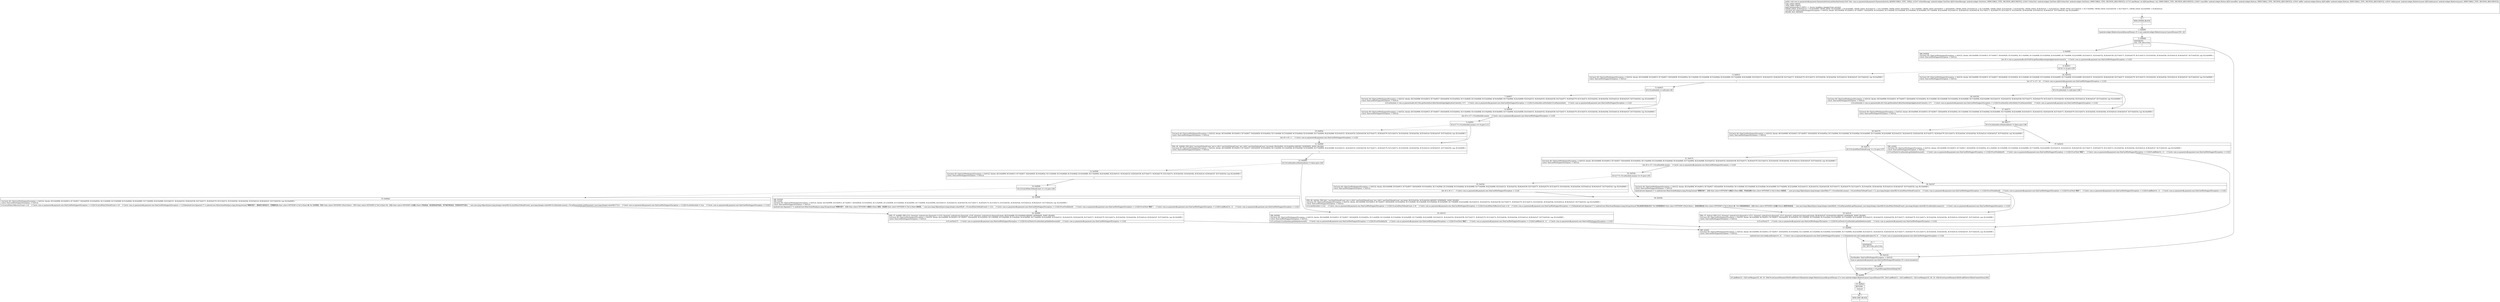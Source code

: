 digraph "CFG forcom.uc.paymentsdk.payment.PaymentsActivity.initSmsPayView(Landroid\/widget\/TextView;Landroid\/widget\/TextView;ILandroid\/widget\/Button;Landroid\/widget\/Button;Landroid\/widget\/RelativeLayout;)V" {
Node_0 [shape=record,label="{0\:\ ?|MTH_ENTER_BLOCK\l|l}"];
Node_1 [shape=record,label="{1\:\ 0x0000|landroid.widget.RelativeLayout$LayoutParams r5 = new android.widget.RelativeLayout.LayoutParams(150, \-2)l}"];
Node_2 [shape=record,label="{2\:\ 0x0008|SYNTHETIC\lEXC_TOP_SPLITTER\l|l}"];
Node_3 [shape=record,label="{3\:\ 0x0008|TRY_ENTER\lTryCatch #0 \{SimCardNotSupportException \-\> 0x0122, blocks: (B:3:0x0008, B:5:0x0013, B:7:0x0017, B:8:0x0030, B:10:0x003e, B:11:0x0040, B:13:0x0048, B:15:0x004d, B:16:0x0085, B:17:0x0094, B:22:0x00f0, B:23:0x0131, B:24:0x0152, B:26:0x0158, B:27:0x0171, B:29:0x0179, B:31:0x017e, B:33:0x018c, B:34:0x018e, B:35:0x01c6, B:36:0x01d7, B:37:0x0216), top: B:2:0x0008 \}\lCatch: SimCardNotSupportException \-\> 0x0122\l|lint r6 = com.uc.paymentsdk.util.PrefUtil.getPayedAmount(getApplicationContext())     \/\/ Catch: com.uc.paymentsdk.payment.sms.SimCardNotSupportException \-\> L122l}"];
Node_4 [shape=record,label="{4\:\ 0x0011|lif (r6 != 0) goto L25l}"];
Node_5 [shape=record,label="{5\:\ 0x0013|TryCatch #0 \{SimCardNotSupportException \-\> 0x0122, blocks: (B:3:0x0008, B:5:0x0013, B:7:0x0017, B:8:0x0030, B:10:0x003e, B:11:0x0040, B:13:0x0048, B:15:0x004d, B:16:0x0085, B:17:0x0094, B:22:0x00f0, B:23:0x0131, B:24:0x0152, B:26:0x0158, B:27:0x0171, B:29:0x0179, B:31:0x017e, B:33:0x018c, B:34:0x018e, B:35:0x01c6, B:36:0x01d7, B:37:0x0216), top: B:2:0x0008 \}\lCatch: SimCardNotSupportException \-\> 0x0122\l|l}"];
Node_6 [shape=record,label="{6\:\ 0x0015|lif (r14.mSmsInfo != null) goto L8l}"];
Node_7 [shape=record,label="{7\:\ 0x0017|TryCatch #0 \{SimCardNotSupportException \-\> 0x0122, blocks: (B:3:0x0008, B:5:0x0013, B:7:0x0017, B:8:0x0030, B:10:0x003e, B:11:0x0040, B:13:0x0048, B:15:0x004d, B:16:0x0085, B:17:0x0094, B:22:0x00f0, B:23:0x0131, B:24:0x0152, B:26:0x0158, B:27:0x0171, B:29:0x0179, B:31:0x017e, B:33:0x018c, B:34:0x018e, B:35:0x01c6, B:36:0x01d7, B:37:0x0216), top: B:2:0x0008 \}\lCatch: SimCardNotSupportException \-\> 0x0122\l|lr14.mSmsInfo = com.uc.paymentsdk.util.Utils.getSmsInfos().filterSmsInfo(getApplicationContext(), r17)     \/\/ Catch: com.uc.paymentsdk.payment.sms.SimCardNotSupportException \-\> L122lr14.mSmsInfo.setExtInfo(r14.mPaymentInfo)     \/\/ Catch: com.uc.paymentsdk.payment.sms.SimCardNotSupportException \-\> L122l}"];
Node_8 [shape=record,label="{8\:\ 0x0030|TryCatch #0 \{SimCardNotSupportException \-\> 0x0122, blocks: (B:3:0x0008, B:5:0x0013, B:7:0x0017, B:8:0x0030, B:10:0x003e, B:11:0x0040, B:13:0x0048, B:15:0x004d, B:16:0x0085, B:17:0x0094, B:22:0x00f0, B:23:0x0131, B:24:0x0152, B:26:0x0158, B:27:0x0171, B:29:0x0179, B:31:0x017e, B:33:0x018c, B:34:0x018e, B:35:0x01c6, B:36:0x01d7, B:37:0x0216), top: B:2:0x0008 \}\lCatch: SimCardNotSupportException \-\> 0x0122\l|lint r8 = r17 \/ r14.mSmsInfo.money     \/\/ Catch: com.uc.paymentsdk.payment.sms.SimCardNotSupportException \-\> L122l}"];
Node_9 [shape=record,label="{9\:\ 0x003c|lif ((r17 % r14.mSmsInfo.money) == 0) goto L11l}"];
Node_10 [shape=record,label="{10\:\ 0x003e|TryCatch #0 \{SimCardNotSupportException \-\> 0x0122, blocks: (B:3:0x0008, B:5:0x0013, B:7:0x0017, B:8:0x0030, B:10:0x003e, B:11:0x0040, B:13:0x0048, B:15:0x004d, B:16:0x0085, B:17:0x0094, B:22:0x00f0, B:23:0x0131, B:24:0x0152, B:26:0x0158, B:27:0x0171, B:29:0x0179, B:31:0x017e, B:33:0x018c, B:34:0x018e, B:35:0x01c6, B:36:0x01d7, B:37:0x0216), top: B:2:0x0008 \}\lCatch: SimCardNotSupportException \-\> 0x0122\l|lint r8 = r8 + 1     \/\/ Catch: com.uc.paymentsdk.payment.sms.SimCardNotSupportException \-\> L122l}"];
Node_11 [shape=record,label="{11\:\ 0x0040|PHI: r8l  0x0040: PHI (r8v4 'smsTotalToSendCount' int) = (r8v3 'smsTotalToSendCount' int), (r8v5 'smsTotalToSendCount' int) binds: [B:9:0x003c, B:10:0x003e] A[DONT_GENERATE, DONT_INLINE]\lTryCatch #0 \{SimCardNotSupportException \-\> 0x0122, blocks: (B:3:0x0008, B:5:0x0013, B:7:0x0017, B:8:0x0030, B:10:0x003e, B:11:0x0040, B:13:0x0048, B:15:0x004d, B:16:0x0085, B:17:0x0094, B:22:0x00f0, B:23:0x0131, B:24:0x0152, B:26:0x0158, B:27:0x0171, B:29:0x0179, B:31:0x017e, B:33:0x018c, B:34:0x018e, B:35:0x01c6, B:36:0x01d7, B:37:0x0216), top: B:2:0x0008 \}\lCatch: SimCardNotSupportException \-\> 0x0122\l|l}"];
Node_12 [shape=record,label="{12\:\ 0x0046|lif (r14.mSmsInfo.isNeedconfirm() != false) goto L24l}"];
Node_13 [shape=record,label="{13\:\ 0x0048|TryCatch #0 \{SimCardNotSupportException \-\> 0x0122, blocks: (B:3:0x0008, B:5:0x0013, B:7:0x0017, B:8:0x0030, B:10:0x003e, B:11:0x0040, B:13:0x0048, B:15:0x004d, B:16:0x0085, B:17:0x0094, B:22:0x00f0, B:23:0x0131, B:24:0x0152, B:26:0x0158, B:27:0x0171, B:29:0x0179, B:31:0x017e, B:33:0x018c, B:34:0x018e, B:35:0x01c6, B:36:0x01d7, B:37:0x0216), top: B:2:0x0008 \}\lCatch: SimCardNotSupportException \-\> 0x0122\l|l}"];
Node_14 [shape=record,label="{14\:\ 0x004b|lif (r14.mLeftSmsToSendCount != (\-1)) goto L20l}"];
Node_15 [shape=record,label="{15\:\ 0x004d|TryCatch #0 \{SimCardNotSupportException \-\> 0x0122, blocks: (B:3:0x0008, B:5:0x0013, B:7:0x0017, B:8:0x0030, B:10:0x003e, B:11:0x0040, B:13:0x0048, B:15:0x004d, B:16:0x0085, B:17:0x0094, B:22:0x00f0, B:23:0x0131, B:24:0x0152, B:26:0x0158, B:27:0x0171, B:29:0x0179, B:31:0x017e, B:33:0x018c, B:34:0x018e, B:35:0x01c6, B:36:0x01d7, B:37:0x0216), top: B:2:0x0008 \}\lCatch: SimCardNotSupportException \-\> 0x0122\l|lr14.mLeftSmsToReceiveCount = r8     \/\/ Catch: com.uc.paymentsdk.payment.sms.SimCardNotSupportException \-\> L122lr14.mLeftSmsToSendCount = r8     \/\/ Catch: com.uc.paymentsdk.payment.sms.SimCardNotSupportException \-\> L122landroid.text.Spanned r7 = android.text.Html.fromHtml(java.lang.String.format(\"尊敬的用户，感谢您为游戏支付，您需要发送\<font color='#FF4500'\>[ %d ]\<\/font\>条 %d 元的短信，购买\<font color='#FF4500'\>[%s]\<\/font\>，共计\<font color='#FF4500'\>[ %d ]\<\/font\>元，点击\<font color='#FF4500'\>[点播]\<\/font\>开始发送。请注意发送开始后，您不能中断发送，否则购买将不成功。\", new java.lang.Object[]\{java.lang.Integer.valueOf(r14.mLeftSmsToSendCount), java.lang.Integer.valueOf(r14.mSmsInfo.money), r14.mPaymentInfo.getPayname(), java.lang.Integer.valueOf(r17)\}))     \/\/ Catch: com.uc.paymentsdk.payment.sms.SimCardNotSupportException \-\> L122lr14.mIsShowInfo = true     \/\/ Catch: com.uc.paymentsdk.payment.sms.SimCardNotSupportException \-\> L122l}"];
Node_16 [shape=record,label="{16\:\ 0x0085|PHI: r7l  0x0085: PHI (r7v5 'showtext' android.text.Spanned) = (r7v4 'showtext' android.text.Spanned), (r7v6 'showtext' android.text.Spanned) binds: [B:22:0x00f0, B:15:0x004d] A[DONT_GENERATE, DONT_INLINE]\lTryCatch #0 \{SimCardNotSupportException \-\> 0x0122, blocks: (B:3:0x0008, B:5:0x0013, B:7:0x0017, B:8:0x0030, B:10:0x003e, B:11:0x0040, B:13:0x0048, B:15:0x004d, B:16:0x0085, B:17:0x0094, B:22:0x00f0, B:23:0x0131, B:24:0x0152, B:26:0x0158, B:27:0x0171, B:29:0x0179, B:31:0x017e, B:33:0x018c, B:34:0x018e, B:35:0x01c6, B:36:0x01d7, B:37:0x0216), top: B:2:0x0008 \}\lCatch: SimCardNotSupportException \-\> 0x0122\l|lr15.setText(r7)     \/\/ Catch: com.uc.paymentsdk.payment.sms.SimCardNotSupportException \-\> L122lr16.setText(r14.mSmsInfo.getInfobeforesend())     \/\/ Catch: com.uc.paymentsdk.payment.sms.SimCardNotSupportException \-\> L122l}"];
Node_17 [shape=record,label="{17\:\ 0x0094|TRY_LEAVE\lTryCatch #0 \{SimCardNotSupportException \-\> 0x0122, blocks: (B:3:0x0008, B:5:0x0013, B:7:0x0017, B:8:0x0030, B:10:0x003e, B:11:0x0040, B:13:0x0048, B:15:0x004d, B:16:0x0085, B:17:0x0094, B:22:0x00f0, B:23:0x0131, B:24:0x0152, B:26:0x0158, B:27:0x0171, B:29:0x0179, B:31:0x017e, B:33:0x018c, B:34:0x018e, B:35:0x01c6, B:36:0x01d7, B:37:0x0216), top: B:2:0x0008 \}\lCatch: SimCardNotSupportException \-\> 0x0122\l|landroid.text.util.Linkify.addLinks(r15, 4)     \/\/ Catch: com.uc.paymentsdk.payment.sms.SimCardNotSupportException \-\> L122landroid.text.util.Linkify.addLinks(r16, 4)     \/\/ Catch: com.uc.paymentsdk.payment.sms.SimCardNotSupportException \-\> L122l}"];
Node_18 [shape=record,label="{18\:\ 0x009f|lr5.addRule(12, \-1)lr5.setMargins(10, 20, 10, 10)lr19.setLayoutParams(r5)lr20.addView(r19)landroid.widget.RelativeLayout$LayoutParams r3 = new android.widget.RelativeLayout.LayoutParams(150, \-2)lr3.addRule(11, \-1)lr3.addRule(12, \-1)lr3.setMargins(10, 20, 10, 10)lr18.setLayoutParams(r3)lr20.addView(r18)lsetContentView(r20)l}"];
Node_19 [shape=record,label="{19\:\ 0x00ef|RETURN\l|lreturnl}"];
Node_20 [shape=record,label="{20\:\ ?|MTH_EXIT_BLOCK\l|l}"];
Node_21 [shape=record,label="{21\:\ ?|SYNTHETIC\lEXC_BOTTOM_SPLITTER\l|l}"];
Node_22 [shape=record,label="{22\:\ 0x00f0|TRY_ENTER\lTRY_LEAVE\lTryCatch #0 \{SimCardNotSupportException \-\> 0x0122, blocks: (B:3:0x0008, B:5:0x0013, B:7:0x0017, B:8:0x0030, B:10:0x003e, B:11:0x0040, B:13:0x0048, B:15:0x004d, B:16:0x0085, B:17:0x0094, B:22:0x00f0, B:23:0x0131, B:24:0x0152, B:26:0x0158, B:27:0x0171, B:29:0x0179, B:31:0x017e, B:33:0x018c, B:34:0x018e, B:35:0x01c6, B:36:0x01d7, B:37:0x0216), top: B:2:0x0008 \}\lCatch: SimCardNotSupportException \-\> 0x0122\l|landroid.text.Spanned r7 = android.text.Html.fromHtml(java.lang.String.format(\"尊敬的用户，点击\<font color='#FF4500'\>[确定]\<\/font\>按钮，发送第\<font color='#FF4500'\>[ %d ]\<\/font\>条短信。\", new java.lang.Object[]\{java.lang.Integer.valueOf((r8 \- r14.mLeftSmsToSendCount) + 1)\}))     \/\/ Catch: com.uc.paymentsdk.payment.sms.SimCardNotSupportException \-\> L122lr18.setVisibility(8)     \/\/ Catch: com.uc.paymentsdk.payment.sms.SimCardNotSupportException \-\> L122lr19.setText(\"确定\")     \/\/ Catch: com.uc.paymentsdk.payment.sms.SimCardNotSupportException \-\> L122lr5.addRule(14, \-1)     \/\/ Catch: com.uc.paymentsdk.payment.sms.SimCardNotSupportException \-\> L122l}"];
Node_23 [shape=record,label="{23\:\ 0x0131|TRY_ENTER\lTryCatch #0 \{SimCardNotSupportException \-\> 0x0122, blocks: (B:3:0x0008, B:5:0x0013, B:7:0x0017, B:8:0x0030, B:10:0x003e, B:11:0x0040, B:13:0x0048, B:15:0x004d, B:16:0x0085, B:17:0x0094, B:22:0x00f0, B:23:0x0131, B:24:0x0152, B:26:0x0158, B:27:0x0171, B:29:0x0179, B:31:0x017e, B:33:0x018c, B:34:0x018e, B:35:0x01c6, B:36:0x01d7, B:37:0x0216), top: B:2:0x0008 \}\lCatch: SimCardNotSupportException \-\> 0x0122\l|lr15.setText(r14.mSmsInfo.getInfobeforesend())     \/\/ Catch: com.uc.paymentsdk.payment.sms.SimCardNotSupportException \-\> L122lr18.setVisibility(8)     \/\/ Catch: com.uc.paymentsdk.payment.sms.SimCardNotSupportException \-\> L122lr19.setText(\"确定\")     \/\/ Catch: com.uc.paymentsdk.payment.sms.SimCardNotSupportException \-\> L122lr5.addRule(14, \-1)     \/\/ Catch: com.uc.paymentsdk.payment.sms.SimCardNotSupportException \-\> L122l}"];
Node_24 [shape=record,label="{24\:\ 0x0152|TryCatch #0 \{SimCardNotSupportException \-\> 0x0122, blocks: (B:3:0x0008, B:5:0x0013, B:7:0x0017, B:8:0x0030, B:10:0x003e, B:11:0x0040, B:13:0x0048, B:15:0x004d, B:16:0x0085, B:17:0x0094, B:22:0x00f0, B:23:0x0131, B:24:0x0152, B:26:0x0158, B:27:0x0171, B:29:0x0179, B:31:0x017e, B:33:0x018c, B:34:0x018e, B:35:0x01c6, B:36:0x01d7, B:37:0x0216), top: B:2:0x0008 \}\lCatch: SimCardNotSupportException \-\> 0x0122\l|lint r17 = r17 \- r6     \/\/ Catch: com.uc.paymentsdk.payment.sms.SimCardNotSupportException \-\> L122l}"];
Node_25 [shape=record,label="{25\:\ 0x0156|lif (r14.mSmsInfo != null) goto L28l}"];
Node_26 [shape=record,label="{26\:\ 0x0158|TryCatch #0 \{SimCardNotSupportException \-\> 0x0122, blocks: (B:3:0x0008, B:5:0x0013, B:7:0x0017, B:8:0x0030, B:10:0x003e, B:11:0x0040, B:13:0x0048, B:15:0x004d, B:16:0x0085, B:17:0x0094, B:22:0x00f0, B:23:0x0131, B:24:0x0152, B:26:0x0158, B:27:0x0171, B:29:0x0179, B:31:0x017e, B:33:0x018c, B:34:0x018e, B:35:0x01c6, B:36:0x01d7, B:37:0x0216), top: B:2:0x0008 \}\lCatch: SimCardNotSupportException \-\> 0x0122\l|lr14.mSmsInfo = com.uc.paymentsdk.util.Utils.getSmsInfos().filterSmsInfo(getApplicationContext(), r17)     \/\/ Catch: com.uc.paymentsdk.payment.sms.SimCardNotSupportException \-\> L122lr14.mSmsInfo.setExtInfo(r14.mPaymentInfo)     \/\/ Catch: com.uc.paymentsdk.payment.sms.SimCardNotSupportException \-\> L122l}"];
Node_27 [shape=record,label="{27\:\ 0x0171|TryCatch #0 \{SimCardNotSupportException \-\> 0x0122, blocks: (B:3:0x0008, B:5:0x0013, B:7:0x0017, B:8:0x0030, B:10:0x003e, B:11:0x0040, B:13:0x0048, B:15:0x004d, B:16:0x0085, B:17:0x0094, B:22:0x00f0, B:23:0x0131, B:24:0x0152, B:26:0x0158, B:27:0x0171, B:29:0x0179, B:31:0x017e, B:33:0x018c, B:34:0x018e, B:35:0x01c6, B:36:0x01d7, B:37:0x0216), top: B:2:0x0008 \}\lCatch: SimCardNotSupportException \-\> 0x0122\l|l}"];
Node_28 [shape=record,label="{28\:\ 0x0177|lif (r14.mSmsInfo.isNeedconfirm() != false) goto L38l}"];
Node_29 [shape=record,label="{29\:\ 0x0179|TryCatch #0 \{SimCardNotSupportException \-\> 0x0122, blocks: (B:3:0x0008, B:5:0x0013, B:7:0x0017, B:8:0x0030, B:10:0x003e, B:11:0x0040, B:13:0x0048, B:15:0x004d, B:16:0x0085, B:17:0x0094, B:22:0x00f0, B:23:0x0131, B:24:0x0152, B:26:0x0158, B:27:0x0171, B:29:0x0179, B:31:0x017e, B:33:0x018c, B:34:0x018e, B:35:0x01c6, B:36:0x01d7, B:37:0x0216), top: B:2:0x0008 \}\lCatch: SimCardNotSupportException \-\> 0x0122\l|l}"];
Node_30 [shape=record,label="{30\:\ 0x017c|lif (r14.mLeftSmsToSendCount != (\-1)) goto L37l}"];
Node_31 [shape=record,label="{31\:\ 0x017e|TryCatch #0 \{SimCardNotSupportException \-\> 0x0122, blocks: (B:3:0x0008, B:5:0x0013, B:7:0x0017, B:8:0x0030, B:10:0x003e, B:11:0x0040, B:13:0x0048, B:15:0x004d, B:16:0x0085, B:17:0x0094, B:22:0x00f0, B:23:0x0131, B:24:0x0152, B:26:0x0158, B:27:0x0171, B:29:0x0179, B:31:0x017e, B:33:0x018c, B:34:0x018e, B:35:0x01c6, B:36:0x01d7, B:37:0x0216), top: B:2:0x0008 \}\lCatch: SimCardNotSupportException \-\> 0x0122\l|lint r8 = r17 \/ r14.mSmsInfo.money     \/\/ Catch: com.uc.paymentsdk.payment.sms.SimCardNotSupportException \-\> L122l}"];
Node_32 [shape=record,label="{32\:\ 0x018a|lif ((r17 % r14.mSmsInfo.money) == 0) goto L35l}"];
Node_33 [shape=record,label="{33\:\ 0x018c|TryCatch #0 \{SimCardNotSupportException \-\> 0x0122, blocks: (B:3:0x0008, B:5:0x0013, B:7:0x0017, B:8:0x0030, B:10:0x003e, B:11:0x0040, B:13:0x0048, B:15:0x004d, B:16:0x0085, B:17:0x0094, B:22:0x00f0, B:23:0x0131, B:24:0x0152, B:26:0x0158, B:27:0x0171, B:29:0x0179, B:31:0x017e, B:33:0x018c, B:34:0x018e, B:35:0x01c6, B:36:0x01d7, B:37:0x0216), top: B:2:0x0008 \}\lCatch: SimCardNotSupportException \-\> 0x0122\l|lint r8 = r8 + 1     \/\/ Catch: com.uc.paymentsdk.payment.sms.SimCardNotSupportException \-\> L122l}"];
Node_34 [shape=record,label="{34\:\ 0x018e|PHI: r8l  0x018e: PHI (r8v1 'smsTotalToSendCount' int) = (r8v0 'smsTotalToSendCount' int), (r8v2 'smsTotalToSendCount' int) binds: [B:32:0x018a, B:33:0x018c] A[DONT_GENERATE, DONT_INLINE]\lTryCatch #0 \{SimCardNotSupportException \-\> 0x0122, blocks: (B:3:0x0008, B:5:0x0013, B:7:0x0017, B:8:0x0030, B:10:0x003e, B:11:0x0040, B:13:0x0048, B:15:0x004d, B:16:0x0085, B:17:0x0094, B:22:0x00f0, B:23:0x0131, B:24:0x0152, B:26:0x0158, B:27:0x0171, B:29:0x0179, B:31:0x017e, B:33:0x018c, B:34:0x018e, B:35:0x01c6, B:36:0x01d7, B:37:0x0216), top: B:2:0x0008 \}\lCatch: SimCardNotSupportException \-\> 0x0122\l|lr14.mIsShowInfo = true     \/\/ Catch: com.uc.paymentsdk.payment.sms.SimCardNotSupportException \-\> L122lr14.mLeftSmsToSendCount = r8     \/\/ Catch: com.uc.paymentsdk.payment.sms.SimCardNotSupportException \-\> L122lr14.mLeftSmsToReceiveCount = r8     \/\/ Catch: com.uc.paymentsdk.payment.sms.SimCardNotSupportException \-\> L122landroid.text.Spanned r7 = android.text.Html.fromHtml(java.lang.String.format(\"您以前成功发送过总计 %d 元的短信购买\<font color='#FF4500'\>[%s]\<\/font\>，目前还需发送\<font color='#FF4500'\>[ %d ]\<\/font\>条  %d 元短信继续购买，点击\<font color='#FF4500'\>[点播]\<\/font\>按钮开始发送。\", new java.lang.Object[]\{java.lang.Integer.valueOf(r6), r14.mPaymentInfo.getPayname(), java.lang.Integer.valueOf(r14.mLeftSmsToSendCount), java.lang.Integer.valueOf(r14.mSmsInfo.money)\}))     \/\/ Catch: com.uc.paymentsdk.payment.sms.SimCardNotSupportException \-\> L122l}"];
Node_35 [shape=record,label="{35\:\ 0x01c6|PHI: r7l  0x01c6: PHI (r7v2 'showtext' android.text.Spanned) = (r7v1 'showtext' android.text.Spanned), (r7v3 'showtext' android.text.Spanned) binds: [B:36:0x01d7, B:34:0x018e] A[DONT_GENERATE, DONT_INLINE]\lTryCatch #0 \{SimCardNotSupportException \-\> 0x0122, blocks: (B:3:0x0008, B:5:0x0013, B:7:0x0017, B:8:0x0030, B:10:0x003e, B:11:0x0040, B:13:0x0048, B:15:0x004d, B:16:0x0085, B:17:0x0094, B:22:0x00f0, B:23:0x0131, B:24:0x0152, B:26:0x0158, B:27:0x0171, B:29:0x0179, B:31:0x017e, B:33:0x018c, B:34:0x018e, B:35:0x01c6, B:36:0x01d7, B:37:0x0216), top: B:2:0x0008 \}\lCatch: SimCardNotSupportException \-\> 0x0122\l|lr15.setText(r7)     \/\/ Catch: com.uc.paymentsdk.payment.sms.SimCardNotSupportException \-\> L122lr16.setText(r14.mSmsInfo.getInfobeforesend())     \/\/ Catch: com.uc.paymentsdk.payment.sms.SimCardNotSupportException \-\> L122l}"];
Node_36 [shape=record,label="{36\:\ 0x01d7|TryCatch #0 \{SimCardNotSupportException \-\> 0x0122, blocks: (B:3:0x0008, B:5:0x0013, B:7:0x0017, B:8:0x0030, B:10:0x003e, B:11:0x0040, B:13:0x0048, B:15:0x004d, B:16:0x0085, B:17:0x0094, B:22:0x00f0, B:23:0x0131, B:24:0x0152, B:26:0x0158, B:27:0x0171, B:29:0x0179, B:31:0x017e, B:33:0x018c, B:34:0x018e, B:35:0x01c6, B:36:0x01d7, B:37:0x0216), top: B:2:0x0008 \}\lCatch: SimCardNotSupportException \-\> 0x0122\l|landroid.text.Spanned r7 = android.text.Html.fromHtml(java.lang.String.format(\"尊敬的用户，点击\<font color='#FF4500'\>[确定]\<\/font\>按钮，开始发送第\<font color='#FF4500'\>[ %d ]\<\/font\>条短信。\", new java.lang.Object[]\{java.lang.Integer.valueOf(((r17 \/ r14.mSmsInfo.money) \- r14.mLeftSmsToSendCount) + 1), java.lang.Integer.valueOf(r14.mLeftSmsToSendCount)\}))     \/\/ Catch: com.uc.paymentsdk.payment.sms.SimCardNotSupportException \-\> L122lr18.setVisibility(8)     \/\/ Catch: com.uc.paymentsdk.payment.sms.SimCardNotSupportException \-\> L122lr19.setText(\"确定\")     \/\/ Catch: com.uc.paymentsdk.payment.sms.SimCardNotSupportException \-\> L122lr5.addRule(14, \-1)     \/\/ Catch: com.uc.paymentsdk.payment.sms.SimCardNotSupportException \-\> L122l}"];
Node_37 [shape=record,label="{37\:\ 0x0216|TRY_LEAVE\lTryCatch #0 \{SimCardNotSupportException \-\> 0x0122, blocks: (B:3:0x0008, B:5:0x0013, B:7:0x0017, B:8:0x0030, B:10:0x003e, B:11:0x0040, B:13:0x0048, B:15:0x004d, B:16:0x0085, B:17:0x0094, B:22:0x00f0, B:23:0x0131, B:24:0x0152, B:26:0x0158, B:27:0x0171, B:29:0x0179, B:31:0x017e, B:33:0x018c, B:34:0x018e, B:35:0x01c6, B:36:0x01d7, B:37:0x0216), top: B:2:0x0008 \}\lCatch: SimCardNotSupportException \-\> 0x0122\l|lr15.setText(r14.mSmsInfo.getInfobeforesend())     \/\/ Catch: com.uc.paymentsdk.payment.sms.SimCardNotSupportException \-\> L122lr18.setVisibility(8)     \/\/ Catch: com.uc.paymentsdk.payment.sms.SimCardNotSupportException \-\> L122lr19.setText(\"确定\")     \/\/ Catch: com.uc.paymentsdk.payment.sms.SimCardNotSupportException \-\> L122lr5.addRule(14, \-1)     \/\/ Catch: com.uc.paymentsdk.payment.sms.SimCardNotSupportException \-\> L122l}"];
Node_38 [shape=record,label="{38\:\ 0x0122|ExcHandler: SimCardNotSupportException \-\> 0x0122\l|lcom.uc.paymentsdk.payment.sms.SimCardNotSupportException r9 = move\-exceptionl}"];
Node_39 [shape=record,label="{39\:\ 0x0123|lr14.mSmsResultInfo = r9.getMessage()lshowDialog(16)l}"];
MethodNode[shape=record,label="{public void com.uc.paymentsdk.payment.PaymentsActivity.initSmsPayView((r14v0 'this' com.uc.paymentsdk.payment.PaymentsActivity A[IMMUTABLE_TYPE, THIS]), (r15v0 'tvSmsMessage' android.widget.TextView A[D('tvSmsMessage' android.widget.TextView), IMMUTABLE_TYPE, METHOD_ARGUMENT]), (r16v0 'tvSmsText' android.widget.TextView A[D('tvSmsText' android.widget.TextView), IMMUTABLE_TYPE, METHOD_ARGUMENT]), (r17v0 'payMoney' int A[D('payMoney' int), IMMUTABLE_TYPE, METHOD_ARGUMENT]), (r18v0 'cancelBtn' android.widget.Button A[D('cancelBtn' android.widget.Button), IMMUTABLE_TYPE, METHOD_ARGUMENT]), (r19v0 'okBtn' android.widget.Button A[D('okBtn' android.widget.Button), IMMUTABLE_TYPE, METHOD_ARGUMENT]), (r20v0 'tableLayout' android.widget.RelativeLayout A[D('tableLayout' android.widget.RelativeLayout), IMMUTABLE_TYPE, METHOD_ARGUMENT]))  | USE_LINES_HINTS\lTYPE_VARS: EMPTY\lJadxCommentsAttr\{l INFO: l \-\> Access modifiers changed from: private\}\lCROSS_EDGE: B:39:0x0123 \-\> B:18:0x009f, CROSS_EDGE: B:22:0x00f0 \-\> B:16:0x0085, CROSS_EDGE: B:23:0x0131 \-\> B:17:0x0094, CROSS_EDGE: B:9:0x003c \-\> B:11:0x0040, CROSS_EDGE: B:6:0x0015 \-\> B:8:0x0030, CROSS_EDGE: B:35:0x01c6 \-\> B:17:0x0094, CROSS_EDGE: B:32:0x018a \-\> B:34:0x018e, CROSS_EDGE: B:36:0x01d7 \-\> B:35:0x01c6, CROSS_EDGE: B:37:0x0216 \-\> B:17:0x0094, CROSS_EDGE: B:25:0x0156 \-\> B:27:0x0171, CROSS_EDGE: B:2:0x0008 \-\> B:38:0x0122\lTryCatch #0 \{SimCardNotSupportException \-\> 0x0122, blocks: (B:3:0x0008, B:5:0x0013, B:7:0x0017, B:8:0x0030, B:10:0x003e, B:11:0x0040, B:13:0x0048, B:15:0x004d, B:16:0x0085, B:17:0x0094, B:22:0x00f0, B:23:0x0131, B:24:0x0152, B:26:0x0158, B:27:0x0171, B:29:0x0179, B:31:0x017e, B:33:0x018c, B:34:0x018e, B:35:0x01c6, B:36:0x01d7, B:37:0x0216), top: B:2:0x0008 \}\lINLINE_NOT_NEEDED\l}"];
MethodNode -> Node_0;
Node_0 -> Node_1;
Node_1 -> Node_2;
Node_2 -> Node_3;
Node_2 -> Node_38;
Node_3 -> Node_4;
Node_4 -> Node_5[style=dashed];
Node_4 -> Node_24;
Node_5 -> Node_6;
Node_6 -> Node_7[style=dashed];
Node_6 -> Node_8;
Node_7 -> Node_8;
Node_8 -> Node_9;
Node_9 -> Node_10[style=dashed];
Node_9 -> Node_11;
Node_10 -> Node_11;
Node_11 -> Node_12;
Node_12 -> Node_13[style=dashed];
Node_12 -> Node_23;
Node_13 -> Node_14;
Node_14 -> Node_15[style=dashed];
Node_14 -> Node_22;
Node_15 -> Node_16;
Node_16 -> Node_17;
Node_17 -> Node_18;
Node_17 -> Node_21;
Node_18 -> Node_19;
Node_19 -> Node_20;
Node_21 -> Node_38;
Node_22 -> Node_16;
Node_23 -> Node_17;
Node_24 -> Node_25;
Node_25 -> Node_26[style=dashed];
Node_25 -> Node_27;
Node_26 -> Node_27;
Node_27 -> Node_28;
Node_28 -> Node_29[style=dashed];
Node_28 -> Node_37;
Node_29 -> Node_30;
Node_30 -> Node_31[style=dashed];
Node_30 -> Node_36;
Node_31 -> Node_32;
Node_32 -> Node_33[style=dashed];
Node_32 -> Node_34;
Node_33 -> Node_34;
Node_34 -> Node_35;
Node_35 -> Node_17;
Node_36 -> Node_35;
Node_37 -> Node_17;
Node_38 -> Node_39;
Node_39 -> Node_18;
}

